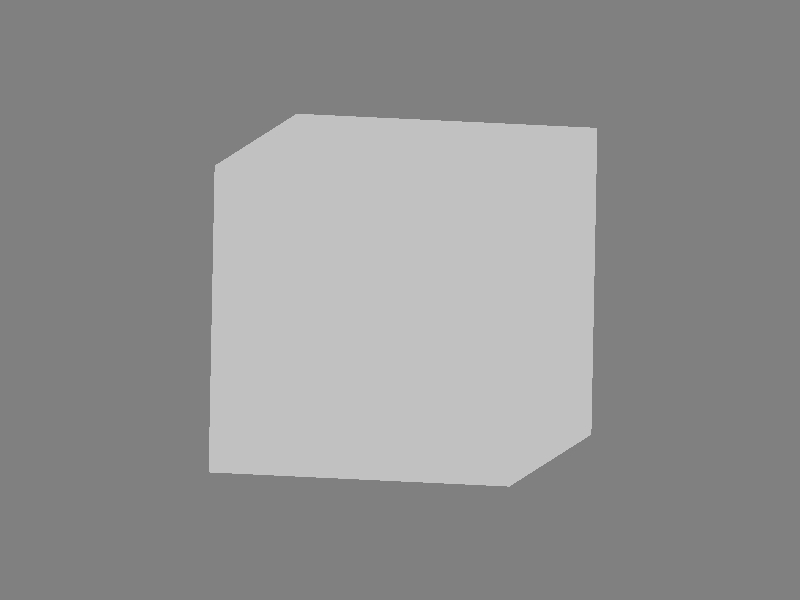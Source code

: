 #include "colors.inc"
#include "shapes.inc"
#include "textures.inc"
#include "glass.inc"

global_settings {
    assumed_gamma 2.2
    max_trace_level 5

    photons {
        count 20000
    }
}

#declare LIGHT_FADING_DIST = 20.0;

background { Gray50 }

light_source {
    < 50,  0, 0> color Gray60
    fade_distance LIGHT_FADING_DIST fade_power 2

    photons {
        reflection off
        refraction on
    }
}

light_source {
    < 40, 20, 20> color Gray60
    fade_distance LIGHT_FADING_DIST fade_power 2

    photons {
        reflection off
        refraction on
    }
}

light_source {
    < 40, -20, 20> color Gray60
    fade_distance LIGHT_FADING_DIST fade_power 2

    photons {
        reflection off
        refraction on
    }
}

light_source {
    < 0, 0, -40> color Gray80
    fade_distance LIGHT_FADING_DIST fade_power 2

    photons {
        reflection off
        refraction on
    }
}

plane {
    y, -30
    pigment { color Gray50 }
    finish { reflection 0.35}
}

//Place the camera
camera {
  orthographic
  sky <0,0,1>
  direction <-1,0,0>   //Don't change this  
  location  <6,2,1.5>  //Change this to move the camera to a different point
  look_at   <0.5,0.5,0.5>    //Change this to aim the camera at a different point
  right <-4/3,0,0>     //Don't change this
  angle 25
}

//Create a box that extends between the 2 specified points

#declare mycube = box {
  <0,0,0>  // one corner position <X1 Y1 Z1>
  <1,1,1>  // other corner position <X2 Y2 Z2>
  
	matrix< 1 , 0, 0,
			  0 , 1, 0,
			  0, 0.02, 1,
			  0 , 0, 0 >

	texture {

		pigment { Gray filter .98 }

		finish {
			phong 1 phong_size 0
			reflection 0.0
		}
	}

	interior {
		ior 1.0
		fade_color Gray
		fade_distance 10
		fade_power 1001
	}		

}

object { 	
	mycube 
}
sphere {
	 	 <0.391340149877,0.524122484212,0.582665288822>,0.05 texture {pigment { color Black } finish { phong 0.8 }} 
	 } 
 
sphere {
	 	 <0.158365036018,0.560108787994,0.339362815814>,0.05 texture {pigment { color Black } finish { phong 0.8 }} 
	 } 
 
sphere {
	 	 <0.867996710197,0.253634526344,0.368249152446>,0.05 texture {pigment { color Black } finish { phong 0.8 }} 
	 } 
 
sphere {
	 	 <0.403326769657,0.829273992973,0.117343650963>,0.05 texture {pigment { color Black } finish { phong 0.8 }} 
	 } 
 
sphere {
	 	 <0.309524910805,0.114525350981,0.245094971852>,0.05 texture {pigment { color Black } finish { phong 0.8 }} 
	 } 
 
sphere {
	 	 <0.823367105043,0.325556266196,0.519514915453>,0.05 texture {pigment { color Black } finish { phong 0.8 }} 
	 } 
 
sphere {
	 	 <0.516831313265,0.902042280926,0.50076471031>,0.05 texture {pigment { color Black } finish { phong 0.8 }} 
	 } 
 
sphere {
	 	 <0.642976705629,0.481298989518,0.862079807269>,0.05 texture {pigment { color Black } finish { phong 0.8 }} 
	 } 
 
sphere {
	 	 <0.158486570265,0.144179838237,0.751910177963>,0.05 texture {pigment { color Black } finish { phong 0.8 }} 
	 } 
 
sphere {
	 	 <0.124515475705,0.32898483983,0.476040401696>,0.05 texture {pigment { color Black } finish { phong 0.8 }} 
	 } 
 
sphere {
	 	 <0.150118793625,0.691377384206,0.656315157682>,0.05 texture {pigment { color Black } finish { phong 0.8 }} 
	 } 
 
sphere {
	 	 <0.44896879902,0.579766214277,0.727019540617>,0.05 texture {pigment { color Black } finish { phong 0.8 }} 
	 } 
 
sphere {
	 	 <0.633754559011,0.313814455936,0.732980565154>,0.05 texture {pigment { color Black } finish { phong 0.8 }} 
	 } 
 
sphere {
	 	 <0.595017544701,0.547095786396,0.403992465468>,0.05 texture {pigment { color Black } finish { phong 0.8 }} 
	 } 
 
sphere {
	 	 <0.205740053904,0.353447875922,0.213234071709>,0.05 texture {pigment { color Black } finish { phong 0.8 }} 
	 } 
 
sphere {
	 	 <0.906180848374,0.381808220477,0.499530913713>,0.05 texture {pigment { color Black } finish { phong 0.8 }} 
	 } 
 
sphere {
	 	 <0.543985494991,0.18928319637,0.698732611474>,0.05 texture {pigment { color Black } finish { phong 0.8 }} 
	 } 
 
sphere {
	 	 <0.269547680916,0.50158448878,0.164763066597>,0.05 texture {pigment { color Black } finish { phong 0.8 }} 
	 } 
 
sphere {
	 	 <0.756566782548,0.251319817098,0.537350567838>,0.05 texture {pigment { color Black } finish { phong 0.8 }} 
	 } 
 
sphere {
	 	 <0.555988906139,0.113561893417,0.551969406827>,0.05 texture {pigment { color Black } finish { phong 0.8 }} 
	 } 
 
sphere {
	 	 <0.588440746977,0.563099659521,0.466670830791>,0.05 texture {pigment { color Black } finish { phong 0.8 }} 
	 } 
 
sphere {
	 	 <0.228037071046,0.164448700791,0.842626809217>,0.05 texture {pigment { color Black } finish { phong 0.8 }} 
	 } 
 
sphere {
	 	 <0.448984316453,0.204952105435,0.189457578352>,0.05 texture {pigment { color Black } finish { phong 0.8 }} 
	 } 
 
sphere {
	 	 <0.110753629709,0.2072452755,0.814599396748>,0.05 texture {pigment { color Black } finish { phong 0.8 }} 
	 } 
 
sphere {
	 	 <0.574170565601,0.177828895061,0.660026246653>,0.05 texture {pigment { color Black } finish { phong 0.8 }} 
	 } 
 
sphere {
	 	 <0.316469260147,0.691915377488,0.847932132263>,0.05 texture {pigment { color Black } finish { phong 0.8 }} 
	 } 
 
sphere {
	 	 <0.757068755276,0.358642072577,0.717900200249>,0.05 texture {pigment { color Black } finish { phong 0.8 }} 
	 } 
 
sphere {
	 	 <0.702359265821,0.106777158133,0.190738374979>,0.05 texture {pigment { color Black } finish { phong 0.8 }} 
	 } 
 
sphere {
	 	 <0.145016118237,0.659421794789,0.796848503028>,0.05 texture {pigment { color Black } finish { phong 0.8 }} 
	 } 
 
sphere {
	 	 <0.260887452666,0.203208833545,0.261622745841>,0.05 texture {pigment { color Black } finish { phong 0.8 }} 
	 } 
 
sphere {
	 	 <0.731585473112,0.531429625897,0.400484456411>,0.05 texture {pigment { color Black } finish { phong 0.8 }} 
	 } 
 
sphere {
	 	 <0.514110850249,0.691767244988,0.875795313475>,0.05 texture {pigment { color Black } finish { phong 0.8 }} 
	 } 
 
sphere {
	 	 <0.731250358132,0.512596325801,0.619261675369>,0.05 texture {pigment { color Black } finish { phong 0.8 }} 
	 } 
 
sphere {
	 	 <0.131203815355,0.647182253501,0.436631403601>,0.05 texture {pigment { color Black } finish { phong 0.8 }} 
	 } 
 
sphere {
	 	 <0.870257776271,0.436192901039,0.223344903908>,0.05 texture {pigment { color Black } finish { phong 0.8 }} 
	 } 
 
sphere {
	 	 <0.335082231302,0.178527595718,0.627171965615>,0.05 texture {pigment { color Black } finish { phong 0.8 }} 
	 } 
 
sphere {
	 	 <0.837372074807,0.718302382384,0.709126628068>,0.05 texture {pigment { color Black } finish { phong 0.8 }} 
	 } 
 
sphere {
	 	 <0.133809048008,0.15838535839,0.654187221217>,0.05 texture {pigment { color Black } finish { phong 0.8 }} 
	 } 
 
sphere {
	 	 <0.645345769373,0.544751831667,0.575586644385>,0.05 texture {pigment { color Black } finish { phong 0.8 }} 
	 } 
 
sphere {
	 	 <0.480414071665,0.553616621123,0.327043429624>,0.05 texture {pigment { color Black } finish { phong 0.8 }} 
	 } 
 
sphere {
	 	 <0.538576698475,0.396797256978,0.852301595601>,0.05 texture {pigment { color Black } finish { phong 0.8 }} 
	 } 
 
sphere {
	 	 <0.811363531542,0.89259629013,0.233543049664>,0.05 texture {pigment { color Black } finish { phong 0.8 }} 
	 } 
 
sphere {
	 	 <0.553672973433,0.696042753584,0.420491140853>,0.05 texture {pigment { color Black } finish { phong 0.8 }} 
	 } 
 
sphere {
	 	 <0.606732013595,0.0943155457991,0.657552314268>,0.05 texture {pigment { color Black } finish { phong 0.8 }} 
	 } 
 
sphere {
	 	 <0.651188598023,0.909278012428,0.798528799072>,0.05 texture {pigment { color Black } finish { phong 0.8 }} 
	 } 
 
sphere {
	 	 <0.132448430294,0.853559010818,0.575503155788>,0.05 texture {pigment { color Black } finish { phong 0.8 }} 
	 } 
 
sphere {
	 	 <0.796156925944,0.562960477198,0.500947317411>,0.05 texture {pigment { color Black } finish { phong 0.8 }} 
	 } 
 
sphere {
	 	 <0.825923198268,0.753163179791,0.128484045926>,0.05 texture {pigment { color Black } finish { phong 0.8 }} 
	 } 
 
sphere {
	 	 <0.612324539595,0.560243936936,0.42090173098>,0.05 texture {pigment { color Black } finish { phong 0.8 }} 
	 } 
 
sphere {
	 	 <0.165347321483,0.592011989171,0.679746517266>,0.05 texture {pigment { color Black } finish { phong 0.8 }} 
	 } 
 
sphere {
	 	 <0.298504328958,0.603283386,0.522140531736>,0.05 texture {pigment { color Black } finish { phong 0.8 }} 
	 } 
 
sphere {
	 	 <0.529599842186,0.598456262841,0.252150042234>,0.05 texture {pigment { color Black } finish { phong 0.8 }} 
	 } 
 
sphere {
	 	 <0.772623575404,0.18889595873,0.267935586762>,0.05 texture {pigment { color Black } finish { phong 0.8 }} 
	 } 
 
sphere {
	 	 <0.857680614974,0.642333190666,0.430477014756>,0.05 texture {pigment { color Black } finish { phong 0.8 }} 
	 } 
 
sphere {
	 	 <0.363989340635,0.894516662118,0.385936410687>,0.05 texture {pigment { color Black } finish { phong 0.8 }} 
	 } 
 
sphere {
	 	 <0.230066683152,0.265084926016,0.880452965601>,0.05 texture {pigment { color Black } finish { phong 0.8 }} 
	 } 
 
sphere {
	 	 <0.479733301692,0.393216874429,0.179498590929>,0.05 texture {pigment { color Black } finish { phong 0.8 }} 
	 } 
 
sphere {
	 	 <0.647658133199,0.660415028896,0.526987833>,0.05 texture {pigment { color Black } finish { phong 0.8 }} 
	 } 
 
sphere {
	 	 <0.457335728457,0.699466822463,0.716779300034>,0.05 texture {pigment { color Black } finish { phong 0.8 }} 
	 } 
 
sphere {
	 	 <0.391045439849,0.339280769134,0.604436499482>,0.05 texture {pigment { color Black } finish { phong 0.8 }} 
	 } 
 
